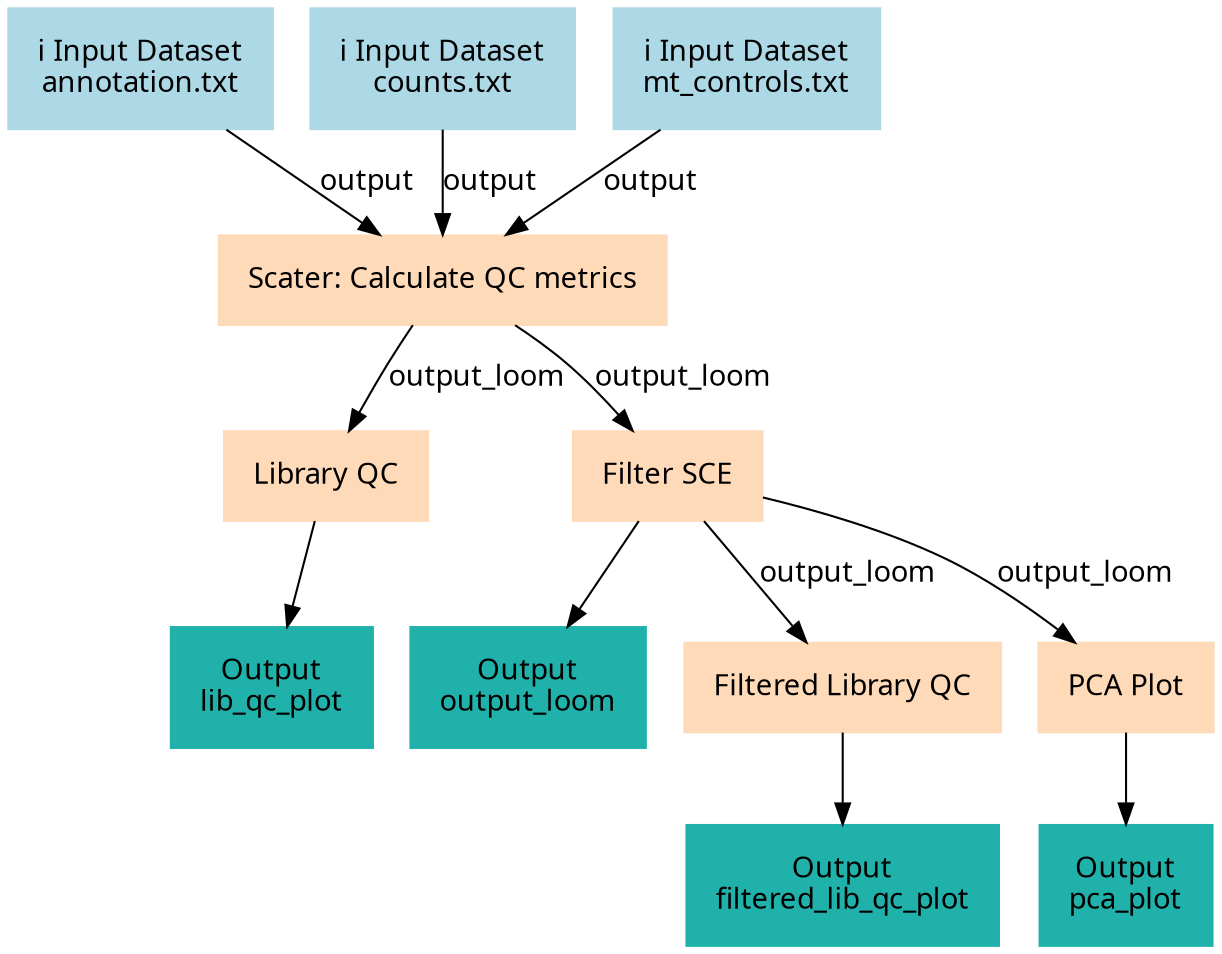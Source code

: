 digraph main {
  node [fontname="Atkinson Hyperlegible", shape=box, color=white,style=filled,color=peachpuff,margin="0.2,0.2"];
  edge [fontname="Atkinson Hyperlegible"];
  0[color=lightblue,label="ℹ️ Input Dataset\nannotation.txt"]
  1[color=lightblue,label="ℹ️ Input Dataset\ncounts.txt"]
  2[color=lightblue,label="ℹ️ Input Dataset\nmt_controls.txt"]
  3[label="Scater: Calculate QC metrics"]
  0 -> 3 [label="output"]
  1 -> 3 [label="output"]
  2 -> 3 [label="output"]
  4[label="Library QC"]
  3 -> 4 [label="output_loom"]
  k57113c0af62242df8a5b5bc4329d64d4[color=lightseagreen,label="Output\nlib_qc_plot"]
  4 -> k57113c0af62242df8a5b5bc4329d64d4
  5[label="Filter SCE"]
  3 -> 5 [label="output_loom"]
  k6d503142e29b4c139773c8176419dfb6[color=lightseagreen,label="Output\noutput_loom"]
  5 -> k6d503142e29b4c139773c8176419dfb6
  6[label="Filtered Library QC"]
  5 -> 6 [label="output_loom"]
  kf7783f97b1084850ac08fc7d0769e8d8[color=lightseagreen,label="Output\nfiltered_lib_qc_plot"]
  6 -> kf7783f97b1084850ac08fc7d0769e8d8
  7[label="PCA Plot"]
  5 -> 7 [label="output_loom"]
  k4ca6aec710244988b975428cfa7603ed[color=lightseagreen,label="Output\npca_plot"]
  7 -> k4ca6aec710244988b975428cfa7603ed
}